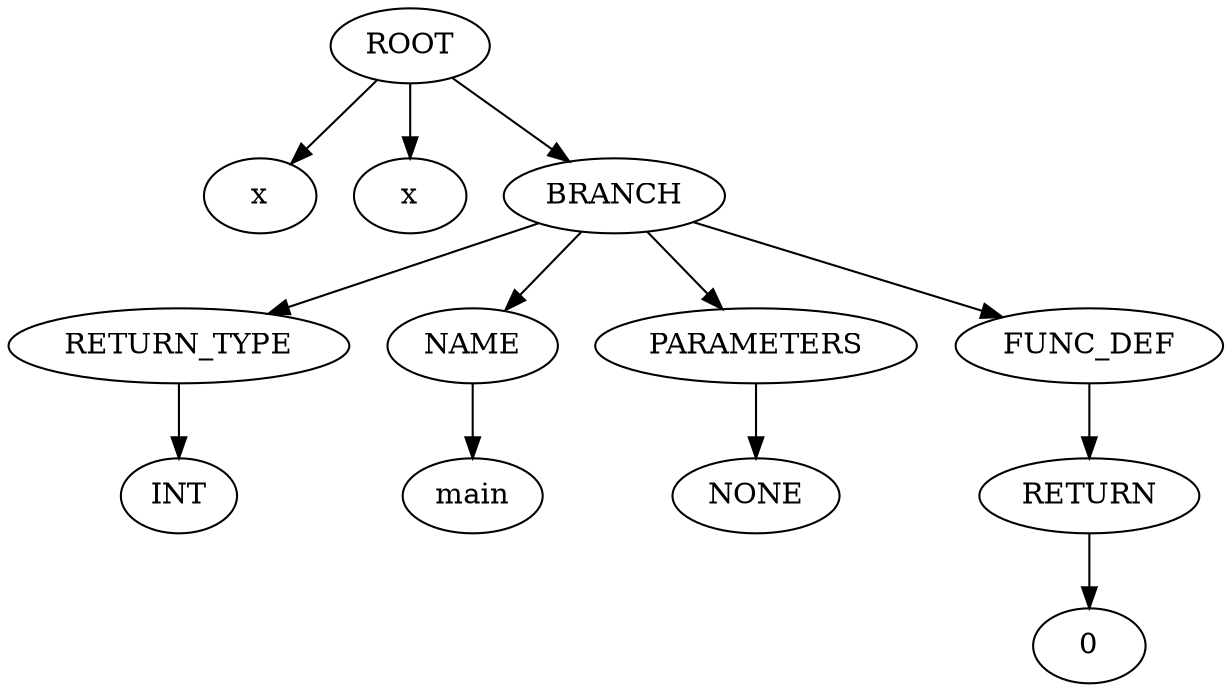 strict digraph G{
l11[label = "x"]
l111[label = "x"]
l1111[label = "BRANCH"]
"ROOT"->l11
"ROOT"->l111
"ROOT"->"l1111"
l11113331[label = "RETURN_TYPE"]
l111133311[label = "NAME"]
l1111333111[label = "PARAMETERS"]
l11113331111[label = "FUNC_DEF"]
"l1111"->"l11113331"
l1111333111131[label = "INT"]
"l11113331"->l1111333111131
"l1111"->"l111133311"
l11113331111331[label = "main"]
"l111133311"->l11113331111331
"l1111"->"l1111333111"
l111133311113331[label = "NONE"]
"l1111333111"->l111133311113331
"l1111"->"l11113331111"
l1111333111133331[label = "RETURN"]
"l11113331111"->"l1111333111133331"
l111133311113333131[label = "0"]
"l1111333111133331"->l111133311113333131
}

